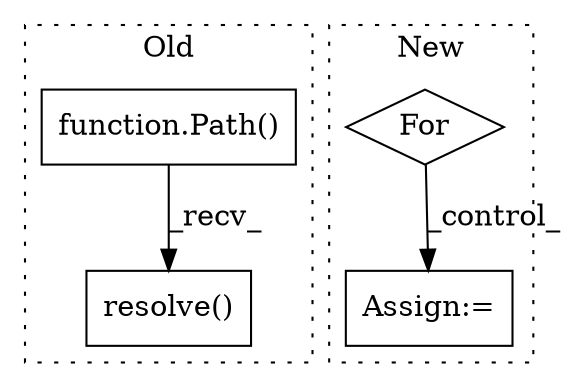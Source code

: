 digraph G {
subgraph cluster0 {
1 [label="resolve()" a="75" s="8047" l="24" shape="box"];
3 [label="function.Path()" a="75" s="8047,8060" l="5,1" shape="box"];
label = "Old";
style="dotted";
}
subgraph cluster1 {
2 [label="For" a="107" s="10173,10207" l="4,14" shape="diamond"];
4 [label="Assign:=" a="68" s="10283" l="3" shape="box"];
label = "New";
style="dotted";
}
2 -> 4 [label="_control_"];
3 -> 1 [label="_recv_"];
}